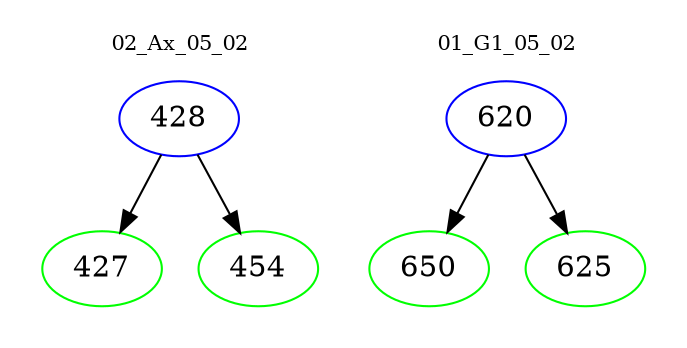 digraph{
subgraph cluster_0 {
color = white
label = "02_Ax_05_02";
fontsize=10;
T0_428 [label="428", color="blue"]
T0_428 -> T0_427 [color="black"]
T0_427 [label="427", color="green"]
T0_428 -> T0_454 [color="black"]
T0_454 [label="454", color="green"]
}
subgraph cluster_1 {
color = white
label = "01_G1_05_02";
fontsize=10;
T1_620 [label="620", color="blue"]
T1_620 -> T1_650 [color="black"]
T1_650 [label="650", color="green"]
T1_620 -> T1_625 [color="black"]
T1_625 [label="625", color="green"]
}
}
